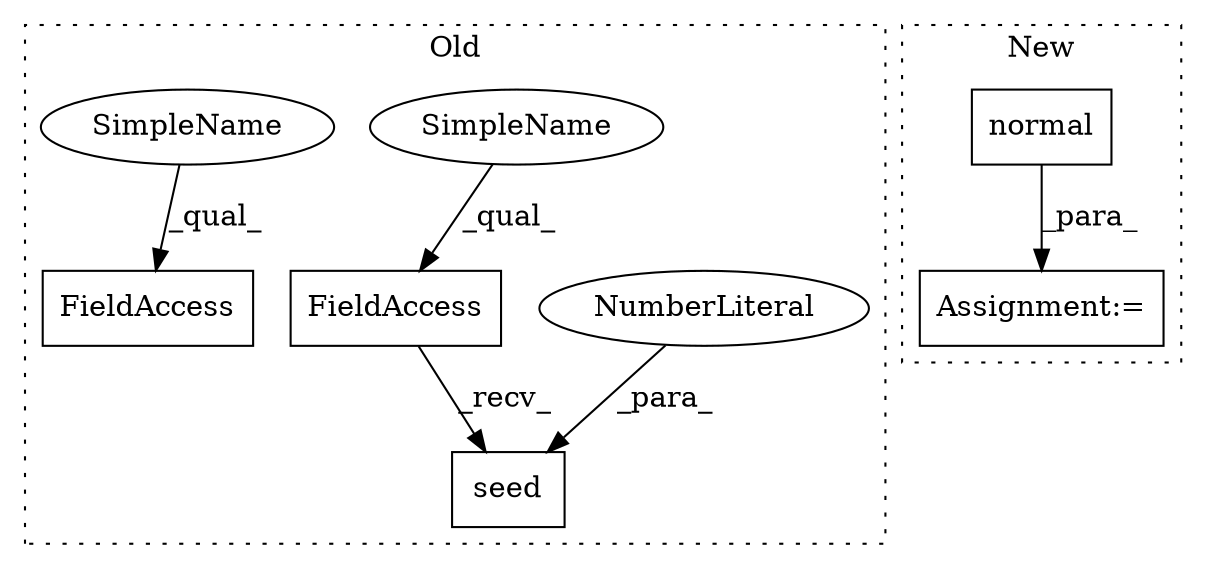 digraph G {
subgraph cluster0 {
1 [label="seed" a="32" s="25229,25236" l="5,1" shape="box"];
3 [label="NumberLiteral" a="34" s="25234" l="2" shape="ellipse"];
4 [label="FieldAccess" a="22" s="25216" l="12" shape="box"];
6 [label="FieldAccess" a="22" s="25293" l="12" shape="box"];
7 [label="SimpleName" a="42" s="25216" l="5" shape="ellipse"];
8 [label="SimpleName" a="42" s="25293" l="5" shape="ellipse"];
label = "Old";
style="dotted";
}
subgraph cluster1 {
2 [label="normal" a="32" s="25276,25290" l="7,1" shape="box"];
5 [label="Assignment:=" a="7" s="25272" l="1" shape="box"];
label = "New";
style="dotted";
}
2 -> 5 [label="_para_"];
3 -> 1 [label="_para_"];
4 -> 1 [label="_recv_"];
7 -> 4 [label="_qual_"];
8 -> 6 [label="_qual_"];
}